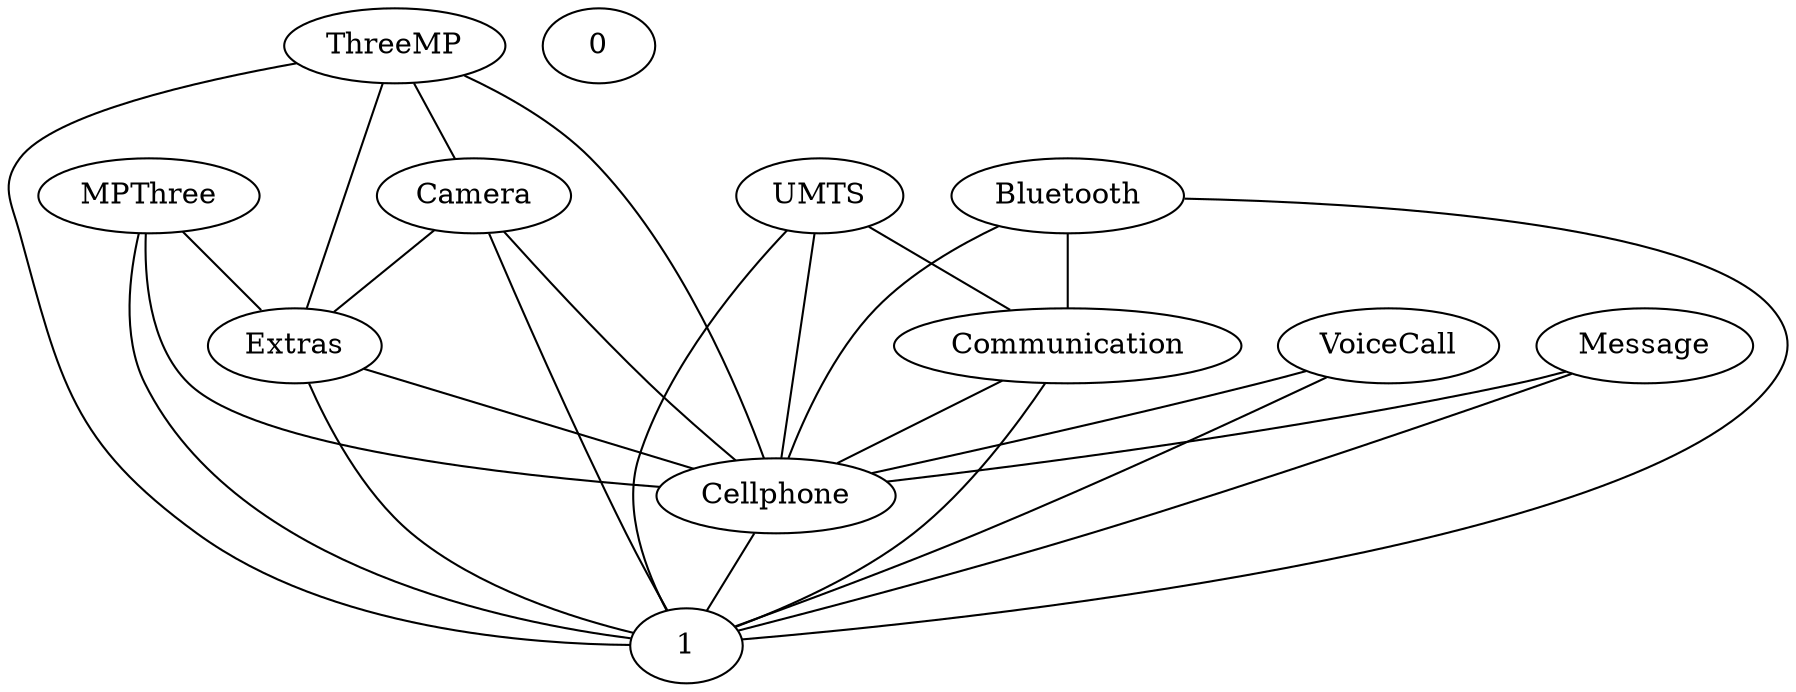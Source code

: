 graph G {
  Camera;
  Bluetooth;
  UMTS;
  Extras;
  MPThree;
  ThreeMP;
  VoiceCall;
  Cellphone;
  0;
  Communication;
  1;
  Message;
  Extras -- Cellphone;
  Communication -- Cellphone;
  Camera -- Extras;
  UMTS -- Communication;
  MPThree -- Extras;
  Cellphone -- 1;
  ThreeMP -- Camera;
  Bluetooth -- Communication;
  Camera -- Cellphone;
  Bluetooth -- Cellphone;
  UMTS -- Cellphone;
  Extras -- 1;
  MPThree -- Cellphone;
  MPThree -- 1;
  ThreeMP -- Extras;
  ThreeMP -- Cellphone;
  VoiceCall -- Cellphone;
  VoiceCall -- 1;
  Communication -- 1;
  Message -- Cellphone;
  Message -- 1;
  Camera -- 1;
  Bluetooth -- 1;
  UMTS -- 1;
  ThreeMP -- 1;
}
